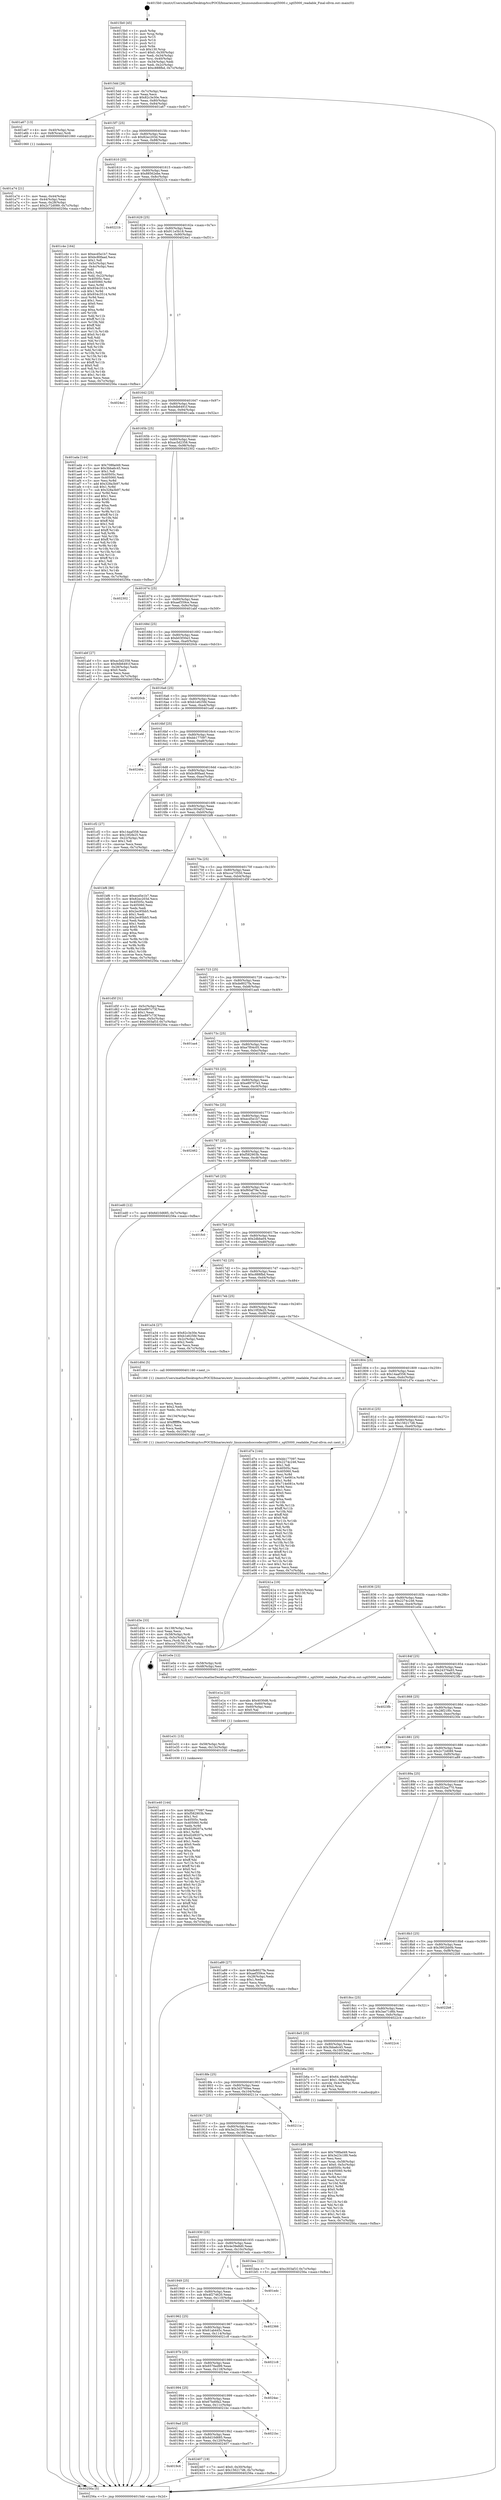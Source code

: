 digraph "0x4015b0" {
  label = "0x4015b0 (/mnt/c/Users/mathe/Desktop/tcc/POCII/binaries/extr_linuxsoundsoccodecssgtl5000.c_sgtl5000_readable_Final-ollvm.out::main(0))"
  labelloc = "t"
  node[shape=record]

  Entry [label="",width=0.3,height=0.3,shape=circle,fillcolor=black,style=filled]
  "0x4015dd" [label="{
     0x4015dd [26]\l
     | [instrs]\l
     &nbsp;&nbsp;0x4015dd \<+3\>: mov -0x7c(%rbp),%eax\l
     &nbsp;&nbsp;0x4015e0 \<+2\>: mov %eax,%ecx\l
     &nbsp;&nbsp;0x4015e2 \<+6\>: sub $0x82c3e30e,%ecx\l
     &nbsp;&nbsp;0x4015e8 \<+3\>: mov %eax,-0x80(%rbp)\l
     &nbsp;&nbsp;0x4015eb \<+6\>: mov %ecx,-0x84(%rbp)\l
     &nbsp;&nbsp;0x4015f1 \<+6\>: je 0000000000401a67 \<main+0x4b7\>\l
  }"]
  "0x401a67" [label="{
     0x401a67 [13]\l
     | [instrs]\l
     &nbsp;&nbsp;0x401a67 \<+4\>: mov -0x40(%rbp),%rax\l
     &nbsp;&nbsp;0x401a6b \<+4\>: mov 0x8(%rax),%rdi\l
     &nbsp;&nbsp;0x401a6f \<+5\>: call 0000000000401060 \<atoi@plt\>\l
     | [calls]\l
     &nbsp;&nbsp;0x401060 \{1\} (unknown)\l
  }"]
  "0x4015f7" [label="{
     0x4015f7 [25]\l
     | [instrs]\l
     &nbsp;&nbsp;0x4015f7 \<+5\>: jmp 00000000004015fc \<main+0x4c\>\l
     &nbsp;&nbsp;0x4015fc \<+3\>: mov -0x80(%rbp),%eax\l
     &nbsp;&nbsp;0x4015ff \<+5\>: sub $0x82ec203d,%eax\l
     &nbsp;&nbsp;0x401604 \<+6\>: mov %eax,-0x88(%rbp)\l
     &nbsp;&nbsp;0x40160a \<+6\>: je 0000000000401c4e \<main+0x69e\>\l
  }"]
  Exit [label="",width=0.3,height=0.3,shape=circle,fillcolor=black,style=filled,peripheries=2]
  "0x401c4e" [label="{
     0x401c4e [164]\l
     | [instrs]\l
     &nbsp;&nbsp;0x401c4e \<+5\>: mov $0xecd5e1b7,%eax\l
     &nbsp;&nbsp;0x401c53 \<+5\>: mov $0xbc80faad,%ecx\l
     &nbsp;&nbsp;0x401c58 \<+2\>: mov $0x1,%dl\l
     &nbsp;&nbsp;0x401c5a \<+3\>: mov -0x5c(%rbp),%esi\l
     &nbsp;&nbsp;0x401c5d \<+3\>: cmp -0x4c(%rbp),%esi\l
     &nbsp;&nbsp;0x401c60 \<+4\>: setl %dil\l
     &nbsp;&nbsp;0x401c64 \<+4\>: and $0x1,%dil\l
     &nbsp;&nbsp;0x401c68 \<+4\>: mov %dil,-0x22(%rbp)\l
     &nbsp;&nbsp;0x401c6c \<+7\>: mov 0x40505c,%esi\l
     &nbsp;&nbsp;0x401c73 \<+8\>: mov 0x405060,%r8d\l
     &nbsp;&nbsp;0x401c7b \<+3\>: mov %esi,%r9d\l
     &nbsp;&nbsp;0x401c7e \<+7\>: add $0x934c3514,%r9d\l
     &nbsp;&nbsp;0x401c85 \<+4\>: sub $0x1,%r9d\l
     &nbsp;&nbsp;0x401c89 \<+7\>: sub $0x934c3514,%r9d\l
     &nbsp;&nbsp;0x401c90 \<+4\>: imul %r9d,%esi\l
     &nbsp;&nbsp;0x401c94 \<+3\>: and $0x1,%esi\l
     &nbsp;&nbsp;0x401c97 \<+3\>: cmp $0x0,%esi\l
     &nbsp;&nbsp;0x401c9a \<+4\>: sete %dil\l
     &nbsp;&nbsp;0x401c9e \<+4\>: cmp $0xa,%r8d\l
     &nbsp;&nbsp;0x401ca2 \<+4\>: setl %r10b\l
     &nbsp;&nbsp;0x401ca6 \<+3\>: mov %dil,%r11b\l
     &nbsp;&nbsp;0x401ca9 \<+4\>: xor $0xff,%r11b\l
     &nbsp;&nbsp;0x401cad \<+3\>: mov %r10b,%bl\l
     &nbsp;&nbsp;0x401cb0 \<+3\>: xor $0xff,%bl\l
     &nbsp;&nbsp;0x401cb3 \<+3\>: xor $0x0,%dl\l
     &nbsp;&nbsp;0x401cb6 \<+3\>: mov %r11b,%r14b\l
     &nbsp;&nbsp;0x401cb9 \<+4\>: and $0x0,%r14b\l
     &nbsp;&nbsp;0x401cbd \<+3\>: and %dl,%dil\l
     &nbsp;&nbsp;0x401cc0 \<+3\>: mov %bl,%r15b\l
     &nbsp;&nbsp;0x401cc3 \<+4\>: and $0x0,%r15b\l
     &nbsp;&nbsp;0x401cc7 \<+3\>: and %dl,%r10b\l
     &nbsp;&nbsp;0x401cca \<+3\>: or %dil,%r14b\l
     &nbsp;&nbsp;0x401ccd \<+3\>: or %r10b,%r15b\l
     &nbsp;&nbsp;0x401cd0 \<+3\>: xor %r15b,%r14b\l
     &nbsp;&nbsp;0x401cd3 \<+3\>: or %bl,%r11b\l
     &nbsp;&nbsp;0x401cd6 \<+4\>: xor $0xff,%r11b\l
     &nbsp;&nbsp;0x401cda \<+3\>: or $0x0,%dl\l
     &nbsp;&nbsp;0x401cdd \<+3\>: and %dl,%r11b\l
     &nbsp;&nbsp;0x401ce0 \<+3\>: or %r11b,%r14b\l
     &nbsp;&nbsp;0x401ce3 \<+4\>: test $0x1,%r14b\l
     &nbsp;&nbsp;0x401ce7 \<+3\>: cmovne %ecx,%eax\l
     &nbsp;&nbsp;0x401cea \<+3\>: mov %eax,-0x7c(%rbp)\l
     &nbsp;&nbsp;0x401ced \<+5\>: jmp 000000000040256a \<main+0xfba\>\l
  }"]
  "0x401610" [label="{
     0x401610 [25]\l
     | [instrs]\l
     &nbsp;&nbsp;0x401610 \<+5\>: jmp 0000000000401615 \<main+0x65\>\l
     &nbsp;&nbsp;0x401615 \<+3\>: mov -0x80(%rbp),%eax\l
     &nbsp;&nbsp;0x401618 \<+5\>: sub $0x88562ebe,%eax\l
     &nbsp;&nbsp;0x40161d \<+6\>: mov %eax,-0x8c(%rbp)\l
     &nbsp;&nbsp;0x401623 \<+6\>: je 000000000040221b \<main+0xc6b\>\l
  }"]
  "0x4019c6" [label="{
     0x4019c6\l
  }", style=dashed]
  "0x40221b" [label="{
     0x40221b\l
  }", style=dashed]
  "0x401629" [label="{
     0x401629 [25]\l
     | [instrs]\l
     &nbsp;&nbsp;0x401629 \<+5\>: jmp 000000000040162e \<main+0x7e\>\l
     &nbsp;&nbsp;0x40162e \<+3\>: mov -0x80(%rbp),%eax\l
     &nbsp;&nbsp;0x401631 \<+5\>: sub $0x911e5b18,%eax\l
     &nbsp;&nbsp;0x401636 \<+6\>: mov %eax,-0x90(%rbp)\l
     &nbsp;&nbsp;0x40163c \<+6\>: je 00000000004024e1 \<main+0xf31\>\l
  }"]
  "0x402407" [label="{
     0x402407 [19]\l
     | [instrs]\l
     &nbsp;&nbsp;0x402407 \<+7\>: movl $0x0,-0x30(%rbp)\l
     &nbsp;&nbsp;0x40240e \<+7\>: movl $0x156217d6,-0x7c(%rbp)\l
     &nbsp;&nbsp;0x402415 \<+5\>: jmp 000000000040256a \<main+0xfba\>\l
  }"]
  "0x4024e1" [label="{
     0x4024e1\l
  }", style=dashed]
  "0x401642" [label="{
     0x401642 [25]\l
     | [instrs]\l
     &nbsp;&nbsp;0x401642 \<+5\>: jmp 0000000000401647 \<main+0x97\>\l
     &nbsp;&nbsp;0x401647 \<+3\>: mov -0x80(%rbp),%eax\l
     &nbsp;&nbsp;0x40164a \<+5\>: sub $0x9db6491f,%eax\l
     &nbsp;&nbsp;0x40164f \<+6\>: mov %eax,-0x94(%rbp)\l
     &nbsp;&nbsp;0x401655 \<+6\>: je 0000000000401ada \<main+0x52a\>\l
  }"]
  "0x4019ad" [label="{
     0x4019ad [25]\l
     | [instrs]\l
     &nbsp;&nbsp;0x4019ad \<+5\>: jmp 00000000004019b2 \<main+0x402\>\l
     &nbsp;&nbsp;0x4019b2 \<+3\>: mov -0x80(%rbp),%eax\l
     &nbsp;&nbsp;0x4019b5 \<+5\>: sub $0x6d10d685,%eax\l
     &nbsp;&nbsp;0x4019ba \<+6\>: mov %eax,-0x120(%rbp)\l
     &nbsp;&nbsp;0x4019c0 \<+6\>: je 0000000000402407 \<main+0xe57\>\l
  }"]
  "0x401ada" [label="{
     0x401ada [144]\l
     | [instrs]\l
     &nbsp;&nbsp;0x401ada \<+5\>: mov $0x708fad49,%eax\l
     &nbsp;&nbsp;0x401adf \<+5\>: mov $0x3bba6c45,%ecx\l
     &nbsp;&nbsp;0x401ae4 \<+2\>: mov $0x1,%dl\l
     &nbsp;&nbsp;0x401ae6 \<+7\>: mov 0x40505c,%esi\l
     &nbsp;&nbsp;0x401aed \<+7\>: mov 0x405060,%edi\l
     &nbsp;&nbsp;0x401af4 \<+3\>: mov %esi,%r8d\l
     &nbsp;&nbsp;0x401af7 \<+7\>: add $0x328a3b97,%r8d\l
     &nbsp;&nbsp;0x401afe \<+4\>: sub $0x1,%r8d\l
     &nbsp;&nbsp;0x401b02 \<+7\>: sub $0x328a3b97,%r8d\l
     &nbsp;&nbsp;0x401b09 \<+4\>: imul %r8d,%esi\l
     &nbsp;&nbsp;0x401b0d \<+3\>: and $0x1,%esi\l
     &nbsp;&nbsp;0x401b10 \<+3\>: cmp $0x0,%esi\l
     &nbsp;&nbsp;0x401b13 \<+4\>: sete %r9b\l
     &nbsp;&nbsp;0x401b17 \<+3\>: cmp $0xa,%edi\l
     &nbsp;&nbsp;0x401b1a \<+4\>: setl %r10b\l
     &nbsp;&nbsp;0x401b1e \<+3\>: mov %r9b,%r11b\l
     &nbsp;&nbsp;0x401b21 \<+4\>: xor $0xff,%r11b\l
     &nbsp;&nbsp;0x401b25 \<+3\>: mov %r10b,%bl\l
     &nbsp;&nbsp;0x401b28 \<+3\>: xor $0xff,%bl\l
     &nbsp;&nbsp;0x401b2b \<+3\>: xor $0x1,%dl\l
     &nbsp;&nbsp;0x401b2e \<+3\>: mov %r11b,%r14b\l
     &nbsp;&nbsp;0x401b31 \<+4\>: and $0xff,%r14b\l
     &nbsp;&nbsp;0x401b35 \<+3\>: and %dl,%r9b\l
     &nbsp;&nbsp;0x401b38 \<+3\>: mov %bl,%r15b\l
     &nbsp;&nbsp;0x401b3b \<+4\>: and $0xff,%r15b\l
     &nbsp;&nbsp;0x401b3f \<+3\>: and %dl,%r10b\l
     &nbsp;&nbsp;0x401b42 \<+3\>: or %r9b,%r14b\l
     &nbsp;&nbsp;0x401b45 \<+3\>: or %r10b,%r15b\l
     &nbsp;&nbsp;0x401b48 \<+3\>: xor %r15b,%r14b\l
     &nbsp;&nbsp;0x401b4b \<+3\>: or %bl,%r11b\l
     &nbsp;&nbsp;0x401b4e \<+4\>: xor $0xff,%r11b\l
     &nbsp;&nbsp;0x401b52 \<+3\>: or $0x1,%dl\l
     &nbsp;&nbsp;0x401b55 \<+3\>: and %dl,%r11b\l
     &nbsp;&nbsp;0x401b58 \<+3\>: or %r11b,%r14b\l
     &nbsp;&nbsp;0x401b5b \<+4\>: test $0x1,%r14b\l
     &nbsp;&nbsp;0x401b5f \<+3\>: cmovne %ecx,%eax\l
     &nbsp;&nbsp;0x401b62 \<+3\>: mov %eax,-0x7c(%rbp)\l
     &nbsp;&nbsp;0x401b65 \<+5\>: jmp 000000000040256a \<main+0xfba\>\l
  }"]
  "0x40165b" [label="{
     0x40165b [25]\l
     | [instrs]\l
     &nbsp;&nbsp;0x40165b \<+5\>: jmp 0000000000401660 \<main+0xb0\>\l
     &nbsp;&nbsp;0x401660 \<+3\>: mov -0x80(%rbp),%eax\l
     &nbsp;&nbsp;0x401663 \<+5\>: sub $0xac5d2358,%eax\l
     &nbsp;&nbsp;0x401668 \<+6\>: mov %eax,-0x98(%rbp)\l
     &nbsp;&nbsp;0x40166e \<+6\>: je 0000000000402302 \<main+0xd52\>\l
  }"]
  "0x4021bc" [label="{
     0x4021bc\l
  }", style=dashed]
  "0x402302" [label="{
     0x402302\l
  }", style=dashed]
  "0x401674" [label="{
     0x401674 [25]\l
     | [instrs]\l
     &nbsp;&nbsp;0x401674 \<+5\>: jmp 0000000000401679 \<main+0xc9\>\l
     &nbsp;&nbsp;0x401679 \<+3\>: mov -0x80(%rbp),%eax\l
     &nbsp;&nbsp;0x40167c \<+5\>: sub $0xaef359ce,%eax\l
     &nbsp;&nbsp;0x401681 \<+6\>: mov %eax,-0x9c(%rbp)\l
     &nbsp;&nbsp;0x401687 \<+6\>: je 0000000000401abf \<main+0x50f\>\l
  }"]
  "0x401994" [label="{
     0x401994 [25]\l
     | [instrs]\l
     &nbsp;&nbsp;0x401994 \<+5\>: jmp 0000000000401999 \<main+0x3e9\>\l
     &nbsp;&nbsp;0x401999 \<+3\>: mov -0x80(%rbp),%eax\l
     &nbsp;&nbsp;0x40199c \<+5\>: sub $0x67bd0fa2,%eax\l
     &nbsp;&nbsp;0x4019a1 \<+6\>: mov %eax,-0x11c(%rbp)\l
     &nbsp;&nbsp;0x4019a7 \<+6\>: je 00000000004021bc \<main+0xc0c\>\l
  }"]
  "0x401abf" [label="{
     0x401abf [27]\l
     | [instrs]\l
     &nbsp;&nbsp;0x401abf \<+5\>: mov $0xac5d2358,%eax\l
     &nbsp;&nbsp;0x401ac4 \<+5\>: mov $0x9db6491f,%ecx\l
     &nbsp;&nbsp;0x401ac9 \<+3\>: mov -0x28(%rbp),%edx\l
     &nbsp;&nbsp;0x401acc \<+3\>: cmp $0x0,%edx\l
     &nbsp;&nbsp;0x401acf \<+3\>: cmove %ecx,%eax\l
     &nbsp;&nbsp;0x401ad2 \<+3\>: mov %eax,-0x7c(%rbp)\l
     &nbsp;&nbsp;0x401ad5 \<+5\>: jmp 000000000040256a \<main+0xfba\>\l
  }"]
  "0x40168d" [label="{
     0x40168d [25]\l
     | [instrs]\l
     &nbsp;&nbsp;0x40168d \<+5\>: jmp 0000000000401692 \<main+0xe2\>\l
     &nbsp;&nbsp;0x401692 \<+3\>: mov -0x80(%rbp),%eax\l
     &nbsp;&nbsp;0x401695 \<+5\>: sub $0xb03f30e3,%eax\l
     &nbsp;&nbsp;0x40169a \<+6\>: mov %eax,-0xa0(%rbp)\l
     &nbsp;&nbsp;0x4016a0 \<+6\>: je 00000000004020cb \<main+0xb1b\>\l
  }"]
  "0x4024ac" [label="{
     0x4024ac\l
  }", style=dashed]
  "0x4020cb" [label="{
     0x4020cb\l
  }", style=dashed]
  "0x4016a6" [label="{
     0x4016a6 [25]\l
     | [instrs]\l
     &nbsp;&nbsp;0x4016a6 \<+5\>: jmp 00000000004016ab \<main+0xfb\>\l
     &nbsp;&nbsp;0x4016ab \<+3\>: mov -0x80(%rbp),%eax\l
     &nbsp;&nbsp;0x4016ae \<+5\>: sub $0xb1e625fd,%eax\l
     &nbsp;&nbsp;0x4016b3 \<+6\>: mov %eax,-0xa4(%rbp)\l
     &nbsp;&nbsp;0x4016b9 \<+6\>: je 0000000000401a4f \<main+0x49f\>\l
  }"]
  "0x40197b" [label="{
     0x40197b [25]\l
     | [instrs]\l
     &nbsp;&nbsp;0x40197b \<+5\>: jmp 0000000000401980 \<main+0x3d0\>\l
     &nbsp;&nbsp;0x401980 \<+3\>: mov -0x80(%rbp),%eax\l
     &nbsp;&nbsp;0x401983 \<+5\>: sub $0x6576ed99,%eax\l
     &nbsp;&nbsp;0x401988 \<+6\>: mov %eax,-0x118(%rbp)\l
     &nbsp;&nbsp;0x40198e \<+6\>: je 00000000004024ac \<main+0xefc\>\l
  }"]
  "0x401a4f" [label="{
     0x401a4f\l
  }", style=dashed]
  "0x4016bf" [label="{
     0x4016bf [25]\l
     | [instrs]\l
     &nbsp;&nbsp;0x4016bf \<+5\>: jmp 00000000004016c4 \<main+0x114\>\l
     &nbsp;&nbsp;0x4016c4 \<+3\>: mov -0x80(%rbp),%eax\l
     &nbsp;&nbsp;0x4016c7 \<+5\>: sub $0xbb177097,%eax\l
     &nbsp;&nbsp;0x4016cc \<+6\>: mov %eax,-0xa8(%rbp)\l
     &nbsp;&nbsp;0x4016d2 \<+6\>: je 000000000040246e \<main+0xebe\>\l
  }"]
  "0x4021c8" [label="{
     0x4021c8\l
  }", style=dashed]
  "0x40246e" [label="{
     0x40246e\l
  }", style=dashed]
  "0x4016d8" [label="{
     0x4016d8 [25]\l
     | [instrs]\l
     &nbsp;&nbsp;0x4016d8 \<+5\>: jmp 00000000004016dd \<main+0x12d\>\l
     &nbsp;&nbsp;0x4016dd \<+3\>: mov -0x80(%rbp),%eax\l
     &nbsp;&nbsp;0x4016e0 \<+5\>: sub $0xbc80faad,%eax\l
     &nbsp;&nbsp;0x4016e5 \<+6\>: mov %eax,-0xac(%rbp)\l
     &nbsp;&nbsp;0x4016eb \<+6\>: je 0000000000401cf2 \<main+0x742\>\l
  }"]
  "0x401962" [label="{
     0x401962 [25]\l
     | [instrs]\l
     &nbsp;&nbsp;0x401962 \<+5\>: jmp 0000000000401967 \<main+0x3b7\>\l
     &nbsp;&nbsp;0x401967 \<+3\>: mov -0x80(%rbp),%eax\l
     &nbsp;&nbsp;0x40196a \<+5\>: sub $0x61ab445c,%eax\l
     &nbsp;&nbsp;0x40196f \<+6\>: mov %eax,-0x114(%rbp)\l
     &nbsp;&nbsp;0x401975 \<+6\>: je 00000000004021c8 \<main+0xc18\>\l
  }"]
  "0x401cf2" [label="{
     0x401cf2 [27]\l
     | [instrs]\l
     &nbsp;&nbsp;0x401cf2 \<+5\>: mov $0x14aaf358,%eax\l
     &nbsp;&nbsp;0x401cf7 \<+5\>: mov $0x10f2fe25,%ecx\l
     &nbsp;&nbsp;0x401cfc \<+3\>: mov -0x22(%rbp),%dl\l
     &nbsp;&nbsp;0x401cff \<+3\>: test $0x1,%dl\l
     &nbsp;&nbsp;0x401d02 \<+3\>: cmovne %ecx,%eax\l
     &nbsp;&nbsp;0x401d05 \<+3\>: mov %eax,-0x7c(%rbp)\l
     &nbsp;&nbsp;0x401d08 \<+5\>: jmp 000000000040256a \<main+0xfba\>\l
  }"]
  "0x4016f1" [label="{
     0x4016f1 [25]\l
     | [instrs]\l
     &nbsp;&nbsp;0x4016f1 \<+5\>: jmp 00000000004016f6 \<main+0x146\>\l
     &nbsp;&nbsp;0x4016f6 \<+3\>: mov -0x80(%rbp),%eax\l
     &nbsp;&nbsp;0x4016f9 \<+5\>: sub $0xc303af1f,%eax\l
     &nbsp;&nbsp;0x4016fe \<+6\>: mov %eax,-0xb0(%rbp)\l
     &nbsp;&nbsp;0x401704 \<+6\>: je 0000000000401bf6 \<main+0x646\>\l
  }"]
  "0x402366" [label="{
     0x402366\l
  }", style=dashed]
  "0x401bf6" [label="{
     0x401bf6 [88]\l
     | [instrs]\l
     &nbsp;&nbsp;0x401bf6 \<+5\>: mov $0xecd5e1b7,%eax\l
     &nbsp;&nbsp;0x401bfb \<+5\>: mov $0x82ec203d,%ecx\l
     &nbsp;&nbsp;0x401c00 \<+7\>: mov 0x40505c,%edx\l
     &nbsp;&nbsp;0x401c07 \<+7\>: mov 0x405060,%esi\l
     &nbsp;&nbsp;0x401c0e \<+2\>: mov %edx,%edi\l
     &nbsp;&nbsp;0x401c10 \<+6\>: sub $0x2ec95bb5,%edi\l
     &nbsp;&nbsp;0x401c16 \<+3\>: sub $0x1,%edi\l
     &nbsp;&nbsp;0x401c19 \<+6\>: add $0x2ec95bb5,%edi\l
     &nbsp;&nbsp;0x401c1f \<+3\>: imul %edi,%edx\l
     &nbsp;&nbsp;0x401c22 \<+3\>: and $0x1,%edx\l
     &nbsp;&nbsp;0x401c25 \<+3\>: cmp $0x0,%edx\l
     &nbsp;&nbsp;0x401c28 \<+4\>: sete %r8b\l
     &nbsp;&nbsp;0x401c2c \<+3\>: cmp $0xa,%esi\l
     &nbsp;&nbsp;0x401c2f \<+4\>: setl %r9b\l
     &nbsp;&nbsp;0x401c33 \<+3\>: mov %r8b,%r10b\l
     &nbsp;&nbsp;0x401c36 \<+3\>: and %r9b,%r10b\l
     &nbsp;&nbsp;0x401c39 \<+3\>: xor %r9b,%r8b\l
     &nbsp;&nbsp;0x401c3c \<+3\>: or %r8b,%r10b\l
     &nbsp;&nbsp;0x401c3f \<+4\>: test $0x1,%r10b\l
     &nbsp;&nbsp;0x401c43 \<+3\>: cmovne %ecx,%eax\l
     &nbsp;&nbsp;0x401c46 \<+3\>: mov %eax,-0x7c(%rbp)\l
     &nbsp;&nbsp;0x401c49 \<+5\>: jmp 000000000040256a \<main+0xfba\>\l
  }"]
  "0x40170a" [label="{
     0x40170a [25]\l
     | [instrs]\l
     &nbsp;&nbsp;0x40170a \<+5\>: jmp 000000000040170f \<main+0x15f\>\l
     &nbsp;&nbsp;0x40170f \<+3\>: mov -0x80(%rbp),%eax\l
     &nbsp;&nbsp;0x401712 \<+5\>: sub $0xcca73550,%eax\l
     &nbsp;&nbsp;0x401717 \<+6\>: mov %eax,-0xb4(%rbp)\l
     &nbsp;&nbsp;0x40171d \<+6\>: je 0000000000401d5f \<main+0x7af\>\l
  }"]
  "0x401949" [label="{
     0x401949 [25]\l
     | [instrs]\l
     &nbsp;&nbsp;0x401949 \<+5\>: jmp 000000000040194e \<main+0x39e\>\l
     &nbsp;&nbsp;0x40194e \<+3\>: mov -0x80(%rbp),%eax\l
     &nbsp;&nbsp;0x401951 \<+5\>: sub $0x4f274620,%eax\l
     &nbsp;&nbsp;0x401956 \<+6\>: mov %eax,-0x110(%rbp)\l
     &nbsp;&nbsp;0x40195c \<+6\>: je 0000000000402366 \<main+0xdb6\>\l
  }"]
  "0x401d5f" [label="{
     0x401d5f [31]\l
     | [instrs]\l
     &nbsp;&nbsp;0x401d5f \<+3\>: mov -0x5c(%rbp),%eax\l
     &nbsp;&nbsp;0x401d62 \<+5\>: add $0xe897c73f,%eax\l
     &nbsp;&nbsp;0x401d67 \<+3\>: add $0x1,%eax\l
     &nbsp;&nbsp;0x401d6a \<+5\>: sub $0xe897c73f,%eax\l
     &nbsp;&nbsp;0x401d6f \<+3\>: mov %eax,-0x5c(%rbp)\l
     &nbsp;&nbsp;0x401d72 \<+7\>: movl $0xc303af1f,-0x7c(%rbp)\l
     &nbsp;&nbsp;0x401d79 \<+5\>: jmp 000000000040256a \<main+0xfba\>\l
  }"]
  "0x401723" [label="{
     0x401723 [25]\l
     | [instrs]\l
     &nbsp;&nbsp;0x401723 \<+5\>: jmp 0000000000401728 \<main+0x178\>\l
     &nbsp;&nbsp;0x401728 \<+3\>: mov -0x80(%rbp),%eax\l
     &nbsp;&nbsp;0x40172b \<+5\>: sub $0xde8027fa,%eax\l
     &nbsp;&nbsp;0x401730 \<+6\>: mov %eax,-0xb8(%rbp)\l
     &nbsp;&nbsp;0x401736 \<+6\>: je 0000000000401aa4 \<main+0x4f4\>\l
  }"]
  "0x401edc" [label="{
     0x401edc\l
  }", style=dashed]
  "0x401aa4" [label="{
     0x401aa4\l
  }", style=dashed]
  "0x40173c" [label="{
     0x40173c [25]\l
     | [instrs]\l
     &nbsp;&nbsp;0x40173c \<+5\>: jmp 0000000000401741 \<main+0x191\>\l
     &nbsp;&nbsp;0x401741 \<+3\>: mov -0x80(%rbp),%eax\l
     &nbsp;&nbsp;0x401744 \<+5\>: sub $0xe7f04c05,%eax\l
     &nbsp;&nbsp;0x401749 \<+6\>: mov %eax,-0xbc(%rbp)\l
     &nbsp;&nbsp;0x40174f \<+6\>: je 0000000000401fb4 \<main+0xa04\>\l
  }"]
  "0x401e40" [label="{
     0x401e40 [144]\l
     | [instrs]\l
     &nbsp;&nbsp;0x401e40 \<+5\>: mov $0xbb177097,%eax\l
     &nbsp;&nbsp;0x401e45 \<+5\>: mov $0xf582903b,%esi\l
     &nbsp;&nbsp;0x401e4a \<+2\>: mov $0x1,%cl\l
     &nbsp;&nbsp;0x401e4c \<+7\>: mov 0x40505c,%edx\l
     &nbsp;&nbsp;0x401e53 \<+8\>: mov 0x405060,%r8d\l
     &nbsp;&nbsp;0x401e5b \<+3\>: mov %edx,%r9d\l
     &nbsp;&nbsp;0x401e5e \<+7\>: sub $0xd2d9207a,%r9d\l
     &nbsp;&nbsp;0x401e65 \<+4\>: sub $0x1,%r9d\l
     &nbsp;&nbsp;0x401e69 \<+7\>: add $0xd2d9207a,%r9d\l
     &nbsp;&nbsp;0x401e70 \<+4\>: imul %r9d,%edx\l
     &nbsp;&nbsp;0x401e74 \<+3\>: and $0x1,%edx\l
     &nbsp;&nbsp;0x401e77 \<+3\>: cmp $0x0,%edx\l
     &nbsp;&nbsp;0x401e7a \<+4\>: sete %r10b\l
     &nbsp;&nbsp;0x401e7e \<+4\>: cmp $0xa,%r8d\l
     &nbsp;&nbsp;0x401e82 \<+4\>: setl %r11b\l
     &nbsp;&nbsp;0x401e86 \<+3\>: mov %r10b,%bl\l
     &nbsp;&nbsp;0x401e89 \<+3\>: xor $0xff,%bl\l
     &nbsp;&nbsp;0x401e8c \<+3\>: mov %r11b,%r14b\l
     &nbsp;&nbsp;0x401e8f \<+4\>: xor $0xff,%r14b\l
     &nbsp;&nbsp;0x401e93 \<+3\>: xor $0x0,%cl\l
     &nbsp;&nbsp;0x401e96 \<+3\>: mov %bl,%r15b\l
     &nbsp;&nbsp;0x401e99 \<+4\>: and $0x0,%r15b\l
     &nbsp;&nbsp;0x401e9d \<+3\>: and %cl,%r10b\l
     &nbsp;&nbsp;0x401ea0 \<+3\>: mov %r14b,%r12b\l
     &nbsp;&nbsp;0x401ea3 \<+4\>: and $0x0,%r12b\l
     &nbsp;&nbsp;0x401ea7 \<+3\>: and %cl,%r11b\l
     &nbsp;&nbsp;0x401eaa \<+3\>: or %r10b,%r15b\l
     &nbsp;&nbsp;0x401ead \<+3\>: or %r11b,%r12b\l
     &nbsp;&nbsp;0x401eb0 \<+3\>: xor %r12b,%r15b\l
     &nbsp;&nbsp;0x401eb3 \<+3\>: or %r14b,%bl\l
     &nbsp;&nbsp;0x401eb6 \<+3\>: xor $0xff,%bl\l
     &nbsp;&nbsp;0x401eb9 \<+3\>: or $0x0,%cl\l
     &nbsp;&nbsp;0x401ebc \<+2\>: and %cl,%bl\l
     &nbsp;&nbsp;0x401ebe \<+3\>: or %bl,%r15b\l
     &nbsp;&nbsp;0x401ec1 \<+4\>: test $0x1,%r15b\l
     &nbsp;&nbsp;0x401ec5 \<+3\>: cmovne %esi,%eax\l
     &nbsp;&nbsp;0x401ec8 \<+3\>: mov %eax,-0x7c(%rbp)\l
     &nbsp;&nbsp;0x401ecb \<+5\>: jmp 000000000040256a \<main+0xfba\>\l
  }"]
  "0x401fb4" [label="{
     0x401fb4\l
  }", style=dashed]
  "0x401755" [label="{
     0x401755 [25]\l
     | [instrs]\l
     &nbsp;&nbsp;0x401755 \<+5\>: jmp 000000000040175a \<main+0x1aa\>\l
     &nbsp;&nbsp;0x40175a \<+3\>: mov -0x80(%rbp),%eax\l
     &nbsp;&nbsp;0x40175d \<+5\>: sub $0xe89707e3,%eax\l
     &nbsp;&nbsp;0x401762 \<+6\>: mov %eax,-0xc0(%rbp)\l
     &nbsp;&nbsp;0x401768 \<+6\>: je 0000000000401f34 \<main+0x984\>\l
  }"]
  "0x401e31" [label="{
     0x401e31 [15]\l
     | [instrs]\l
     &nbsp;&nbsp;0x401e31 \<+4\>: mov -0x58(%rbp),%rdi\l
     &nbsp;&nbsp;0x401e35 \<+6\>: mov %eax,-0x13c(%rbp)\l
     &nbsp;&nbsp;0x401e3b \<+5\>: call 0000000000401030 \<free@plt\>\l
     | [calls]\l
     &nbsp;&nbsp;0x401030 \{1\} (unknown)\l
  }"]
  "0x401f34" [label="{
     0x401f34\l
  }", style=dashed]
  "0x40176e" [label="{
     0x40176e [25]\l
     | [instrs]\l
     &nbsp;&nbsp;0x40176e \<+5\>: jmp 0000000000401773 \<main+0x1c3\>\l
     &nbsp;&nbsp;0x401773 \<+3\>: mov -0x80(%rbp),%eax\l
     &nbsp;&nbsp;0x401776 \<+5\>: sub $0xecd5e1b7,%eax\l
     &nbsp;&nbsp;0x40177b \<+6\>: mov %eax,-0xc4(%rbp)\l
     &nbsp;&nbsp;0x401781 \<+6\>: je 0000000000402462 \<main+0xeb2\>\l
  }"]
  "0x401e1a" [label="{
     0x401e1a [23]\l
     | [instrs]\l
     &nbsp;&nbsp;0x401e1a \<+10\>: movabs $0x4030d6,%rdi\l
     &nbsp;&nbsp;0x401e24 \<+3\>: mov %eax,-0x60(%rbp)\l
     &nbsp;&nbsp;0x401e27 \<+3\>: mov -0x60(%rbp),%esi\l
     &nbsp;&nbsp;0x401e2a \<+2\>: mov $0x0,%al\l
     &nbsp;&nbsp;0x401e2c \<+5\>: call 0000000000401040 \<printf@plt\>\l
     | [calls]\l
     &nbsp;&nbsp;0x401040 \{1\} (unknown)\l
  }"]
  "0x402462" [label="{
     0x402462\l
  }", style=dashed]
  "0x401787" [label="{
     0x401787 [25]\l
     | [instrs]\l
     &nbsp;&nbsp;0x401787 \<+5\>: jmp 000000000040178c \<main+0x1dc\>\l
     &nbsp;&nbsp;0x40178c \<+3\>: mov -0x80(%rbp),%eax\l
     &nbsp;&nbsp;0x40178f \<+5\>: sub $0xf582903b,%eax\l
     &nbsp;&nbsp;0x401794 \<+6\>: mov %eax,-0xc8(%rbp)\l
     &nbsp;&nbsp;0x40179a \<+6\>: je 0000000000401ed0 \<main+0x920\>\l
  }"]
  "0x401d3e" [label="{
     0x401d3e [33]\l
     | [instrs]\l
     &nbsp;&nbsp;0x401d3e \<+6\>: mov -0x138(%rbp),%ecx\l
     &nbsp;&nbsp;0x401d44 \<+3\>: imul %eax,%ecx\l
     &nbsp;&nbsp;0x401d47 \<+4\>: mov -0x58(%rbp),%rdi\l
     &nbsp;&nbsp;0x401d4b \<+4\>: movslq -0x5c(%rbp),%r8\l
     &nbsp;&nbsp;0x401d4f \<+4\>: mov %ecx,(%rdi,%r8,4)\l
     &nbsp;&nbsp;0x401d53 \<+7\>: movl $0xcca73550,-0x7c(%rbp)\l
     &nbsp;&nbsp;0x401d5a \<+5\>: jmp 000000000040256a \<main+0xfba\>\l
  }"]
  "0x401ed0" [label="{
     0x401ed0 [12]\l
     | [instrs]\l
     &nbsp;&nbsp;0x401ed0 \<+7\>: movl $0x6d10d685,-0x7c(%rbp)\l
     &nbsp;&nbsp;0x401ed7 \<+5\>: jmp 000000000040256a \<main+0xfba\>\l
  }"]
  "0x4017a0" [label="{
     0x4017a0 [25]\l
     | [instrs]\l
     &nbsp;&nbsp;0x4017a0 \<+5\>: jmp 00000000004017a5 \<main+0x1f5\>\l
     &nbsp;&nbsp;0x4017a5 \<+3\>: mov -0x80(%rbp),%eax\l
     &nbsp;&nbsp;0x4017a8 \<+5\>: sub $0xf60af79e,%eax\l
     &nbsp;&nbsp;0x4017ad \<+6\>: mov %eax,-0xcc(%rbp)\l
     &nbsp;&nbsp;0x4017b3 \<+6\>: je 0000000000401fc0 \<main+0xa10\>\l
  }"]
  "0x401d12" [label="{
     0x401d12 [44]\l
     | [instrs]\l
     &nbsp;&nbsp;0x401d12 \<+2\>: xor %ecx,%ecx\l
     &nbsp;&nbsp;0x401d14 \<+5\>: mov $0x2,%edx\l
     &nbsp;&nbsp;0x401d19 \<+6\>: mov %edx,-0x134(%rbp)\l
     &nbsp;&nbsp;0x401d1f \<+1\>: cltd\l
     &nbsp;&nbsp;0x401d20 \<+6\>: mov -0x134(%rbp),%esi\l
     &nbsp;&nbsp;0x401d26 \<+2\>: idiv %esi\l
     &nbsp;&nbsp;0x401d28 \<+6\>: imul $0xfffffffe,%edx,%edx\l
     &nbsp;&nbsp;0x401d2e \<+3\>: sub $0x1,%ecx\l
     &nbsp;&nbsp;0x401d31 \<+2\>: sub %ecx,%edx\l
     &nbsp;&nbsp;0x401d33 \<+6\>: mov %edx,-0x138(%rbp)\l
     &nbsp;&nbsp;0x401d39 \<+5\>: call 0000000000401160 \<next_i\>\l
     | [calls]\l
     &nbsp;&nbsp;0x401160 \{1\} (/mnt/c/Users/mathe/Desktop/tcc/POCII/binaries/extr_linuxsoundsoccodecssgtl5000.c_sgtl5000_readable_Final-ollvm.out::next_i)\l
  }"]
  "0x401fc0" [label="{
     0x401fc0\l
  }", style=dashed]
  "0x4017b9" [label="{
     0x4017b9 [25]\l
     | [instrs]\l
     &nbsp;&nbsp;0x4017b9 \<+5\>: jmp 00000000004017be \<main+0x20e\>\l
     &nbsp;&nbsp;0x4017be \<+3\>: mov -0x80(%rbp),%eax\l
     &nbsp;&nbsp;0x4017c1 \<+5\>: sub $0x2dbba04,%eax\l
     &nbsp;&nbsp;0x4017c6 \<+6\>: mov %eax,-0xd0(%rbp)\l
     &nbsp;&nbsp;0x4017cc \<+6\>: je 000000000040253f \<main+0xf8f\>\l
  }"]
  "0x401930" [label="{
     0x401930 [25]\l
     | [instrs]\l
     &nbsp;&nbsp;0x401930 \<+5\>: jmp 0000000000401935 \<main+0x385\>\l
     &nbsp;&nbsp;0x401935 \<+3\>: mov -0x80(%rbp),%eax\l
     &nbsp;&nbsp;0x401938 \<+5\>: sub $0x4e39e8d0,%eax\l
     &nbsp;&nbsp;0x40193d \<+6\>: mov %eax,-0x10c(%rbp)\l
     &nbsp;&nbsp;0x401943 \<+6\>: je 0000000000401edc \<main+0x92c\>\l
  }"]
  "0x40253f" [label="{
     0x40253f\l
  }", style=dashed]
  "0x4017d2" [label="{
     0x4017d2 [25]\l
     | [instrs]\l
     &nbsp;&nbsp;0x4017d2 \<+5\>: jmp 00000000004017d7 \<main+0x227\>\l
     &nbsp;&nbsp;0x4017d7 \<+3\>: mov -0x80(%rbp),%eax\l
     &nbsp;&nbsp;0x4017da \<+5\>: sub $0xc888fbd,%eax\l
     &nbsp;&nbsp;0x4017df \<+6\>: mov %eax,-0xd4(%rbp)\l
     &nbsp;&nbsp;0x4017e5 \<+6\>: je 0000000000401a34 \<main+0x484\>\l
  }"]
  "0x401bea" [label="{
     0x401bea [12]\l
     | [instrs]\l
     &nbsp;&nbsp;0x401bea \<+7\>: movl $0xc303af1f,-0x7c(%rbp)\l
     &nbsp;&nbsp;0x401bf1 \<+5\>: jmp 000000000040256a \<main+0xfba\>\l
  }"]
  "0x401a34" [label="{
     0x401a34 [27]\l
     | [instrs]\l
     &nbsp;&nbsp;0x401a34 \<+5\>: mov $0x82c3e30e,%eax\l
     &nbsp;&nbsp;0x401a39 \<+5\>: mov $0xb1e625fd,%ecx\l
     &nbsp;&nbsp;0x401a3e \<+3\>: mov -0x2c(%rbp),%edx\l
     &nbsp;&nbsp;0x401a41 \<+3\>: cmp $0x2,%edx\l
     &nbsp;&nbsp;0x401a44 \<+3\>: cmovne %ecx,%eax\l
     &nbsp;&nbsp;0x401a47 \<+3\>: mov %eax,-0x7c(%rbp)\l
     &nbsp;&nbsp;0x401a4a \<+5\>: jmp 000000000040256a \<main+0xfba\>\l
  }"]
  "0x4017eb" [label="{
     0x4017eb [25]\l
     | [instrs]\l
     &nbsp;&nbsp;0x4017eb \<+5\>: jmp 00000000004017f0 \<main+0x240\>\l
     &nbsp;&nbsp;0x4017f0 \<+3\>: mov -0x80(%rbp),%eax\l
     &nbsp;&nbsp;0x4017f3 \<+5\>: sub $0x10f2fe25,%eax\l
     &nbsp;&nbsp;0x4017f8 \<+6\>: mov %eax,-0xd8(%rbp)\l
     &nbsp;&nbsp;0x4017fe \<+6\>: je 0000000000401d0d \<main+0x75d\>\l
  }"]
  "0x40256a" [label="{
     0x40256a [5]\l
     | [instrs]\l
     &nbsp;&nbsp;0x40256a \<+5\>: jmp 00000000004015dd \<main+0x2d\>\l
  }"]
  "0x4015b0" [label="{
     0x4015b0 [45]\l
     | [instrs]\l
     &nbsp;&nbsp;0x4015b0 \<+1\>: push %rbp\l
     &nbsp;&nbsp;0x4015b1 \<+3\>: mov %rsp,%rbp\l
     &nbsp;&nbsp;0x4015b4 \<+2\>: push %r15\l
     &nbsp;&nbsp;0x4015b6 \<+2\>: push %r14\l
     &nbsp;&nbsp;0x4015b8 \<+2\>: push %r12\l
     &nbsp;&nbsp;0x4015ba \<+1\>: push %rbx\l
     &nbsp;&nbsp;0x4015bb \<+7\>: sub $0x130,%rsp\l
     &nbsp;&nbsp;0x4015c2 \<+7\>: movl $0x0,-0x30(%rbp)\l
     &nbsp;&nbsp;0x4015c9 \<+3\>: mov %edi,-0x34(%rbp)\l
     &nbsp;&nbsp;0x4015cc \<+4\>: mov %rsi,-0x40(%rbp)\l
     &nbsp;&nbsp;0x4015d0 \<+3\>: mov -0x34(%rbp),%edi\l
     &nbsp;&nbsp;0x4015d3 \<+3\>: mov %edi,-0x2c(%rbp)\l
     &nbsp;&nbsp;0x4015d6 \<+7\>: movl $0xc888fbd,-0x7c(%rbp)\l
  }"]
  "0x401a74" [label="{
     0x401a74 [21]\l
     | [instrs]\l
     &nbsp;&nbsp;0x401a74 \<+3\>: mov %eax,-0x44(%rbp)\l
     &nbsp;&nbsp;0x401a77 \<+3\>: mov -0x44(%rbp),%eax\l
     &nbsp;&nbsp;0x401a7a \<+3\>: mov %eax,-0x28(%rbp)\l
     &nbsp;&nbsp;0x401a7d \<+7\>: movl $0x2c72d089,-0x7c(%rbp)\l
     &nbsp;&nbsp;0x401a84 \<+5\>: jmp 000000000040256a \<main+0xfba\>\l
  }"]
  "0x401917" [label="{
     0x401917 [25]\l
     | [instrs]\l
     &nbsp;&nbsp;0x401917 \<+5\>: jmp 000000000040191c \<main+0x36c\>\l
     &nbsp;&nbsp;0x40191c \<+3\>: mov -0x80(%rbp),%eax\l
     &nbsp;&nbsp;0x40191f \<+5\>: sub $0x3e23c189,%eax\l
     &nbsp;&nbsp;0x401924 \<+6\>: mov %eax,-0x108(%rbp)\l
     &nbsp;&nbsp;0x40192a \<+6\>: je 0000000000401bea \<main+0x63a\>\l
  }"]
  "0x401d0d" [label="{
     0x401d0d [5]\l
     | [instrs]\l
     &nbsp;&nbsp;0x401d0d \<+5\>: call 0000000000401160 \<next_i\>\l
     | [calls]\l
     &nbsp;&nbsp;0x401160 \{1\} (/mnt/c/Users/mathe/Desktop/tcc/POCII/binaries/extr_linuxsoundsoccodecssgtl5000.c_sgtl5000_readable_Final-ollvm.out::next_i)\l
  }"]
  "0x401804" [label="{
     0x401804 [25]\l
     | [instrs]\l
     &nbsp;&nbsp;0x401804 \<+5\>: jmp 0000000000401809 \<main+0x259\>\l
     &nbsp;&nbsp;0x401809 \<+3\>: mov -0x80(%rbp),%eax\l
     &nbsp;&nbsp;0x40180c \<+5\>: sub $0x14aaf358,%eax\l
     &nbsp;&nbsp;0x401811 \<+6\>: mov %eax,-0xdc(%rbp)\l
     &nbsp;&nbsp;0x401817 \<+6\>: je 0000000000401d7e \<main+0x7ce\>\l
  }"]
  "0x40211e" [label="{
     0x40211e\l
  }", style=dashed]
  "0x401d7e" [label="{
     0x401d7e [144]\l
     | [instrs]\l
     &nbsp;&nbsp;0x401d7e \<+5\>: mov $0xbb177097,%eax\l
     &nbsp;&nbsp;0x401d83 \<+5\>: mov $0x2274c246,%ecx\l
     &nbsp;&nbsp;0x401d88 \<+2\>: mov $0x1,%dl\l
     &nbsp;&nbsp;0x401d8a \<+7\>: mov 0x40505c,%esi\l
     &nbsp;&nbsp;0x401d91 \<+7\>: mov 0x405060,%edi\l
     &nbsp;&nbsp;0x401d98 \<+3\>: mov %esi,%r8d\l
     &nbsp;&nbsp;0x401d9b \<+7\>: add $0x714e081e,%r8d\l
     &nbsp;&nbsp;0x401da2 \<+4\>: sub $0x1,%r8d\l
     &nbsp;&nbsp;0x401da6 \<+7\>: sub $0x714e081e,%r8d\l
     &nbsp;&nbsp;0x401dad \<+4\>: imul %r8d,%esi\l
     &nbsp;&nbsp;0x401db1 \<+3\>: and $0x1,%esi\l
     &nbsp;&nbsp;0x401db4 \<+3\>: cmp $0x0,%esi\l
     &nbsp;&nbsp;0x401db7 \<+4\>: sete %r9b\l
     &nbsp;&nbsp;0x401dbb \<+3\>: cmp $0xa,%edi\l
     &nbsp;&nbsp;0x401dbe \<+4\>: setl %r10b\l
     &nbsp;&nbsp;0x401dc2 \<+3\>: mov %r9b,%r11b\l
     &nbsp;&nbsp;0x401dc5 \<+4\>: xor $0xff,%r11b\l
     &nbsp;&nbsp;0x401dc9 \<+3\>: mov %r10b,%bl\l
     &nbsp;&nbsp;0x401dcc \<+3\>: xor $0xff,%bl\l
     &nbsp;&nbsp;0x401dcf \<+3\>: xor $0x0,%dl\l
     &nbsp;&nbsp;0x401dd2 \<+3\>: mov %r11b,%r14b\l
     &nbsp;&nbsp;0x401dd5 \<+4\>: and $0x0,%r14b\l
     &nbsp;&nbsp;0x401dd9 \<+3\>: and %dl,%r9b\l
     &nbsp;&nbsp;0x401ddc \<+3\>: mov %bl,%r15b\l
     &nbsp;&nbsp;0x401ddf \<+4\>: and $0x0,%r15b\l
     &nbsp;&nbsp;0x401de3 \<+3\>: and %dl,%r10b\l
     &nbsp;&nbsp;0x401de6 \<+3\>: or %r9b,%r14b\l
     &nbsp;&nbsp;0x401de9 \<+3\>: or %r10b,%r15b\l
     &nbsp;&nbsp;0x401dec \<+3\>: xor %r15b,%r14b\l
     &nbsp;&nbsp;0x401def \<+3\>: or %bl,%r11b\l
     &nbsp;&nbsp;0x401df2 \<+4\>: xor $0xff,%r11b\l
     &nbsp;&nbsp;0x401df6 \<+3\>: or $0x0,%dl\l
     &nbsp;&nbsp;0x401df9 \<+3\>: and %dl,%r11b\l
     &nbsp;&nbsp;0x401dfc \<+3\>: or %r11b,%r14b\l
     &nbsp;&nbsp;0x401dff \<+4\>: test $0x1,%r14b\l
     &nbsp;&nbsp;0x401e03 \<+3\>: cmovne %ecx,%eax\l
     &nbsp;&nbsp;0x401e06 \<+3\>: mov %eax,-0x7c(%rbp)\l
     &nbsp;&nbsp;0x401e09 \<+5\>: jmp 000000000040256a \<main+0xfba\>\l
  }"]
  "0x40181d" [label="{
     0x40181d [25]\l
     | [instrs]\l
     &nbsp;&nbsp;0x40181d \<+5\>: jmp 0000000000401822 \<main+0x272\>\l
     &nbsp;&nbsp;0x401822 \<+3\>: mov -0x80(%rbp),%eax\l
     &nbsp;&nbsp;0x401825 \<+5\>: sub $0x156217d6,%eax\l
     &nbsp;&nbsp;0x40182a \<+6\>: mov %eax,-0xe0(%rbp)\l
     &nbsp;&nbsp;0x401830 \<+6\>: je 000000000040241a \<main+0xe6a\>\l
  }"]
  "0x401b88" [label="{
     0x401b88 [98]\l
     | [instrs]\l
     &nbsp;&nbsp;0x401b88 \<+5\>: mov $0x708fad49,%ecx\l
     &nbsp;&nbsp;0x401b8d \<+5\>: mov $0x3e23c189,%edx\l
     &nbsp;&nbsp;0x401b92 \<+2\>: xor %esi,%esi\l
     &nbsp;&nbsp;0x401b94 \<+4\>: mov %rax,-0x58(%rbp)\l
     &nbsp;&nbsp;0x401b98 \<+7\>: movl $0x0,-0x5c(%rbp)\l
     &nbsp;&nbsp;0x401b9f \<+8\>: mov 0x40505c,%r8d\l
     &nbsp;&nbsp;0x401ba7 \<+8\>: mov 0x405060,%r9d\l
     &nbsp;&nbsp;0x401baf \<+3\>: sub $0x1,%esi\l
     &nbsp;&nbsp;0x401bb2 \<+3\>: mov %r8d,%r10d\l
     &nbsp;&nbsp;0x401bb5 \<+3\>: add %esi,%r10d\l
     &nbsp;&nbsp;0x401bb8 \<+4\>: imul %r10d,%r8d\l
     &nbsp;&nbsp;0x401bbc \<+4\>: and $0x1,%r8d\l
     &nbsp;&nbsp;0x401bc0 \<+4\>: cmp $0x0,%r8d\l
     &nbsp;&nbsp;0x401bc4 \<+4\>: sete %r11b\l
     &nbsp;&nbsp;0x401bc8 \<+4\>: cmp $0xa,%r9d\l
     &nbsp;&nbsp;0x401bcc \<+3\>: setl %bl\l
     &nbsp;&nbsp;0x401bcf \<+3\>: mov %r11b,%r14b\l
     &nbsp;&nbsp;0x401bd2 \<+3\>: and %bl,%r14b\l
     &nbsp;&nbsp;0x401bd5 \<+3\>: xor %bl,%r11b\l
     &nbsp;&nbsp;0x401bd8 \<+3\>: or %r11b,%r14b\l
     &nbsp;&nbsp;0x401bdb \<+4\>: test $0x1,%r14b\l
     &nbsp;&nbsp;0x401bdf \<+3\>: cmovne %edx,%ecx\l
     &nbsp;&nbsp;0x401be2 \<+3\>: mov %ecx,-0x7c(%rbp)\l
     &nbsp;&nbsp;0x401be5 \<+5\>: jmp 000000000040256a \<main+0xfba\>\l
  }"]
  "0x40241a" [label="{
     0x40241a [19]\l
     | [instrs]\l
     &nbsp;&nbsp;0x40241a \<+3\>: mov -0x30(%rbp),%eax\l
     &nbsp;&nbsp;0x40241d \<+7\>: add $0x130,%rsp\l
     &nbsp;&nbsp;0x402424 \<+1\>: pop %rbx\l
     &nbsp;&nbsp;0x402425 \<+2\>: pop %r12\l
     &nbsp;&nbsp;0x402427 \<+2\>: pop %r14\l
     &nbsp;&nbsp;0x402429 \<+2\>: pop %r15\l
     &nbsp;&nbsp;0x40242b \<+1\>: pop %rbp\l
     &nbsp;&nbsp;0x40242c \<+1\>: ret\l
  }"]
  "0x401836" [label="{
     0x401836 [25]\l
     | [instrs]\l
     &nbsp;&nbsp;0x401836 \<+5\>: jmp 000000000040183b \<main+0x28b\>\l
     &nbsp;&nbsp;0x40183b \<+3\>: mov -0x80(%rbp),%eax\l
     &nbsp;&nbsp;0x40183e \<+5\>: sub $0x2274c246,%eax\l
     &nbsp;&nbsp;0x401843 \<+6\>: mov %eax,-0xe4(%rbp)\l
     &nbsp;&nbsp;0x401849 \<+6\>: je 0000000000401e0e \<main+0x85e\>\l
  }"]
  "0x4018fe" [label="{
     0x4018fe [25]\l
     | [instrs]\l
     &nbsp;&nbsp;0x4018fe \<+5\>: jmp 0000000000401903 \<main+0x353\>\l
     &nbsp;&nbsp;0x401903 \<+3\>: mov -0x80(%rbp),%eax\l
     &nbsp;&nbsp;0x401906 \<+5\>: sub $0x3d3760ee,%eax\l
     &nbsp;&nbsp;0x40190b \<+6\>: mov %eax,-0x104(%rbp)\l
     &nbsp;&nbsp;0x401911 \<+6\>: je 000000000040211e \<main+0xb6e\>\l
  }"]
  "0x401e0e" [label="{
     0x401e0e [12]\l
     | [instrs]\l
     &nbsp;&nbsp;0x401e0e \<+4\>: mov -0x58(%rbp),%rdi\l
     &nbsp;&nbsp;0x401e12 \<+3\>: mov -0x48(%rbp),%esi\l
     &nbsp;&nbsp;0x401e15 \<+5\>: call 0000000000401240 \<sgtl5000_readable\>\l
     | [calls]\l
     &nbsp;&nbsp;0x401240 \{1\} (/mnt/c/Users/mathe/Desktop/tcc/POCII/binaries/extr_linuxsoundsoccodecssgtl5000.c_sgtl5000_readable_Final-ollvm.out::sgtl5000_readable)\l
  }"]
  "0x40184f" [label="{
     0x40184f [25]\l
     | [instrs]\l
     &nbsp;&nbsp;0x40184f \<+5\>: jmp 0000000000401854 \<main+0x2a4\>\l
     &nbsp;&nbsp;0x401854 \<+3\>: mov -0x80(%rbp),%eax\l
     &nbsp;&nbsp;0x401857 \<+5\>: sub $0x24376a93,%eax\l
     &nbsp;&nbsp;0x40185c \<+6\>: mov %eax,-0xe8(%rbp)\l
     &nbsp;&nbsp;0x401862 \<+6\>: je 00000000004023fb \<main+0xe4b\>\l
  }"]
  "0x401b6a" [label="{
     0x401b6a [30]\l
     | [instrs]\l
     &nbsp;&nbsp;0x401b6a \<+7\>: movl $0x64,-0x48(%rbp)\l
     &nbsp;&nbsp;0x401b71 \<+7\>: movl $0x1,-0x4c(%rbp)\l
     &nbsp;&nbsp;0x401b78 \<+4\>: movslq -0x4c(%rbp),%rax\l
     &nbsp;&nbsp;0x401b7c \<+4\>: shl $0x2,%rax\l
     &nbsp;&nbsp;0x401b80 \<+3\>: mov %rax,%rdi\l
     &nbsp;&nbsp;0x401b83 \<+5\>: call 0000000000401050 \<malloc@plt\>\l
     | [calls]\l
     &nbsp;&nbsp;0x401050 \{1\} (unknown)\l
  }"]
  "0x4023fb" [label="{
     0x4023fb\l
  }", style=dashed]
  "0x401868" [label="{
     0x401868 [25]\l
     | [instrs]\l
     &nbsp;&nbsp;0x401868 \<+5\>: jmp 000000000040186d \<main+0x2bd\>\l
     &nbsp;&nbsp;0x40186d \<+3\>: mov -0x80(%rbp),%eax\l
     &nbsp;&nbsp;0x401870 \<+5\>: sub $0x28f21f0c,%eax\l
     &nbsp;&nbsp;0x401875 \<+6\>: mov %eax,-0xec(%rbp)\l
     &nbsp;&nbsp;0x40187b \<+6\>: je 000000000040230e \<main+0xd5e\>\l
  }"]
  "0x4018e5" [label="{
     0x4018e5 [25]\l
     | [instrs]\l
     &nbsp;&nbsp;0x4018e5 \<+5\>: jmp 00000000004018ea \<main+0x33a\>\l
     &nbsp;&nbsp;0x4018ea \<+3\>: mov -0x80(%rbp),%eax\l
     &nbsp;&nbsp;0x4018ed \<+5\>: sub $0x3bba6c45,%eax\l
     &nbsp;&nbsp;0x4018f2 \<+6\>: mov %eax,-0x100(%rbp)\l
     &nbsp;&nbsp;0x4018f8 \<+6\>: je 0000000000401b6a \<main+0x5ba\>\l
  }"]
  "0x40230e" [label="{
     0x40230e\l
  }", style=dashed]
  "0x401881" [label="{
     0x401881 [25]\l
     | [instrs]\l
     &nbsp;&nbsp;0x401881 \<+5\>: jmp 0000000000401886 \<main+0x2d6\>\l
     &nbsp;&nbsp;0x401886 \<+3\>: mov -0x80(%rbp),%eax\l
     &nbsp;&nbsp;0x401889 \<+5\>: sub $0x2c72d089,%eax\l
     &nbsp;&nbsp;0x40188e \<+6\>: mov %eax,-0xf0(%rbp)\l
     &nbsp;&nbsp;0x401894 \<+6\>: je 0000000000401a89 \<main+0x4d9\>\l
  }"]
  "0x4022c4" [label="{
     0x4022c4\l
  }", style=dashed]
  "0x401a89" [label="{
     0x401a89 [27]\l
     | [instrs]\l
     &nbsp;&nbsp;0x401a89 \<+5\>: mov $0xde8027fa,%eax\l
     &nbsp;&nbsp;0x401a8e \<+5\>: mov $0xaef359ce,%ecx\l
     &nbsp;&nbsp;0x401a93 \<+3\>: mov -0x28(%rbp),%edx\l
     &nbsp;&nbsp;0x401a96 \<+3\>: cmp $0x1,%edx\l
     &nbsp;&nbsp;0x401a99 \<+3\>: cmovl %ecx,%eax\l
     &nbsp;&nbsp;0x401a9c \<+3\>: mov %eax,-0x7c(%rbp)\l
     &nbsp;&nbsp;0x401a9f \<+5\>: jmp 000000000040256a \<main+0xfba\>\l
  }"]
  "0x40189a" [label="{
     0x40189a [25]\l
     | [instrs]\l
     &nbsp;&nbsp;0x40189a \<+5\>: jmp 000000000040189f \<main+0x2ef\>\l
     &nbsp;&nbsp;0x40189f \<+3\>: mov -0x80(%rbp),%eax\l
     &nbsp;&nbsp;0x4018a2 \<+5\>: sub $0x352ea770,%eax\l
     &nbsp;&nbsp;0x4018a7 \<+6\>: mov %eax,-0xf4(%rbp)\l
     &nbsp;&nbsp;0x4018ad \<+6\>: je 00000000004020b0 \<main+0xb00\>\l
  }"]
  "0x4018cc" [label="{
     0x4018cc [25]\l
     | [instrs]\l
     &nbsp;&nbsp;0x4018cc \<+5\>: jmp 00000000004018d1 \<main+0x321\>\l
     &nbsp;&nbsp;0x4018d1 \<+3\>: mov -0x80(%rbp),%eax\l
     &nbsp;&nbsp;0x4018d4 \<+5\>: sub $0x3ae71d6b,%eax\l
     &nbsp;&nbsp;0x4018d9 \<+6\>: mov %eax,-0xfc(%rbp)\l
     &nbsp;&nbsp;0x4018df \<+6\>: je 00000000004022c4 \<main+0xd14\>\l
  }"]
  "0x4020b0" [label="{
     0x4020b0\l
  }", style=dashed]
  "0x4018b3" [label="{
     0x4018b3 [25]\l
     | [instrs]\l
     &nbsp;&nbsp;0x4018b3 \<+5\>: jmp 00000000004018b8 \<main+0x308\>\l
     &nbsp;&nbsp;0x4018b8 \<+3\>: mov -0x80(%rbp),%eax\l
     &nbsp;&nbsp;0x4018bb \<+5\>: sub $0x3902bb0b,%eax\l
     &nbsp;&nbsp;0x4018c0 \<+6\>: mov %eax,-0xf8(%rbp)\l
     &nbsp;&nbsp;0x4018c6 \<+6\>: je 00000000004022b8 \<main+0xd08\>\l
  }"]
  "0x4022b8" [label="{
     0x4022b8\l
  }", style=dashed]
  Entry -> "0x4015b0" [label=" 1"]
  "0x4015dd" -> "0x401a67" [label=" 1"]
  "0x4015dd" -> "0x4015f7" [label=" 19"]
  "0x40241a" -> Exit [label=" 1"]
  "0x4015f7" -> "0x401c4e" [label=" 2"]
  "0x4015f7" -> "0x401610" [label=" 17"]
  "0x402407" -> "0x40256a" [label=" 1"]
  "0x401610" -> "0x40221b" [label=" 0"]
  "0x401610" -> "0x401629" [label=" 17"]
  "0x4019ad" -> "0x4019c6" [label=" 0"]
  "0x401629" -> "0x4024e1" [label=" 0"]
  "0x401629" -> "0x401642" [label=" 17"]
  "0x4019ad" -> "0x402407" [label=" 1"]
  "0x401642" -> "0x401ada" [label=" 1"]
  "0x401642" -> "0x40165b" [label=" 16"]
  "0x401994" -> "0x4019ad" [label=" 1"]
  "0x40165b" -> "0x402302" [label=" 0"]
  "0x40165b" -> "0x401674" [label=" 16"]
  "0x401994" -> "0x4021bc" [label=" 0"]
  "0x401674" -> "0x401abf" [label=" 1"]
  "0x401674" -> "0x40168d" [label=" 15"]
  "0x40197b" -> "0x401994" [label=" 1"]
  "0x40168d" -> "0x4020cb" [label=" 0"]
  "0x40168d" -> "0x4016a6" [label=" 15"]
  "0x40197b" -> "0x4024ac" [label=" 0"]
  "0x4016a6" -> "0x401a4f" [label=" 0"]
  "0x4016a6" -> "0x4016bf" [label=" 15"]
  "0x401962" -> "0x40197b" [label=" 1"]
  "0x4016bf" -> "0x40246e" [label=" 0"]
  "0x4016bf" -> "0x4016d8" [label=" 15"]
  "0x401962" -> "0x4021c8" [label=" 0"]
  "0x4016d8" -> "0x401cf2" [label=" 2"]
  "0x4016d8" -> "0x4016f1" [label=" 13"]
  "0x401949" -> "0x401962" [label=" 1"]
  "0x4016f1" -> "0x401bf6" [label=" 2"]
  "0x4016f1" -> "0x40170a" [label=" 11"]
  "0x401949" -> "0x402366" [label=" 0"]
  "0x40170a" -> "0x401d5f" [label=" 1"]
  "0x40170a" -> "0x401723" [label=" 10"]
  "0x401930" -> "0x401949" [label=" 1"]
  "0x401723" -> "0x401aa4" [label=" 0"]
  "0x401723" -> "0x40173c" [label=" 10"]
  "0x401930" -> "0x401edc" [label=" 0"]
  "0x40173c" -> "0x401fb4" [label=" 0"]
  "0x40173c" -> "0x401755" [label=" 10"]
  "0x401ed0" -> "0x40256a" [label=" 1"]
  "0x401755" -> "0x401f34" [label=" 0"]
  "0x401755" -> "0x40176e" [label=" 10"]
  "0x401e40" -> "0x40256a" [label=" 1"]
  "0x40176e" -> "0x402462" [label=" 0"]
  "0x40176e" -> "0x401787" [label=" 10"]
  "0x401e31" -> "0x401e40" [label=" 1"]
  "0x401787" -> "0x401ed0" [label=" 1"]
  "0x401787" -> "0x4017a0" [label=" 9"]
  "0x401e1a" -> "0x401e31" [label=" 1"]
  "0x4017a0" -> "0x401fc0" [label=" 0"]
  "0x4017a0" -> "0x4017b9" [label=" 9"]
  "0x401e0e" -> "0x401e1a" [label=" 1"]
  "0x4017b9" -> "0x40253f" [label=" 0"]
  "0x4017b9" -> "0x4017d2" [label=" 9"]
  "0x401d7e" -> "0x40256a" [label=" 1"]
  "0x4017d2" -> "0x401a34" [label=" 1"]
  "0x4017d2" -> "0x4017eb" [label=" 8"]
  "0x401a34" -> "0x40256a" [label=" 1"]
  "0x4015b0" -> "0x4015dd" [label=" 1"]
  "0x40256a" -> "0x4015dd" [label=" 19"]
  "0x401a67" -> "0x401a74" [label=" 1"]
  "0x401a74" -> "0x40256a" [label=" 1"]
  "0x401d5f" -> "0x40256a" [label=" 1"]
  "0x4017eb" -> "0x401d0d" [label=" 1"]
  "0x4017eb" -> "0x401804" [label=" 7"]
  "0x401d12" -> "0x401d3e" [label=" 1"]
  "0x401804" -> "0x401d7e" [label=" 1"]
  "0x401804" -> "0x40181d" [label=" 6"]
  "0x401d0d" -> "0x401d12" [label=" 1"]
  "0x40181d" -> "0x40241a" [label=" 1"]
  "0x40181d" -> "0x401836" [label=" 5"]
  "0x401c4e" -> "0x40256a" [label=" 2"]
  "0x401836" -> "0x401e0e" [label=" 1"]
  "0x401836" -> "0x40184f" [label=" 4"]
  "0x401bf6" -> "0x40256a" [label=" 2"]
  "0x40184f" -> "0x4023fb" [label=" 0"]
  "0x40184f" -> "0x401868" [label=" 4"]
  "0x401bea" -> "0x40256a" [label=" 1"]
  "0x401868" -> "0x40230e" [label=" 0"]
  "0x401868" -> "0x401881" [label=" 4"]
  "0x401917" -> "0x401bea" [label=" 1"]
  "0x401881" -> "0x401a89" [label=" 1"]
  "0x401881" -> "0x40189a" [label=" 3"]
  "0x401a89" -> "0x40256a" [label=" 1"]
  "0x401abf" -> "0x40256a" [label=" 1"]
  "0x401ada" -> "0x40256a" [label=" 1"]
  "0x401d3e" -> "0x40256a" [label=" 1"]
  "0x40189a" -> "0x4020b0" [label=" 0"]
  "0x40189a" -> "0x4018b3" [label=" 3"]
  "0x4018fe" -> "0x40211e" [label=" 0"]
  "0x4018b3" -> "0x4022b8" [label=" 0"]
  "0x4018b3" -> "0x4018cc" [label=" 3"]
  "0x4018fe" -> "0x401917" [label=" 2"]
  "0x4018cc" -> "0x4022c4" [label=" 0"]
  "0x4018cc" -> "0x4018e5" [label=" 3"]
  "0x401917" -> "0x401930" [label=" 1"]
  "0x4018e5" -> "0x401b6a" [label=" 1"]
  "0x4018e5" -> "0x4018fe" [label=" 2"]
  "0x401b6a" -> "0x401b88" [label=" 1"]
  "0x401b88" -> "0x40256a" [label=" 1"]
  "0x401cf2" -> "0x40256a" [label=" 2"]
}
